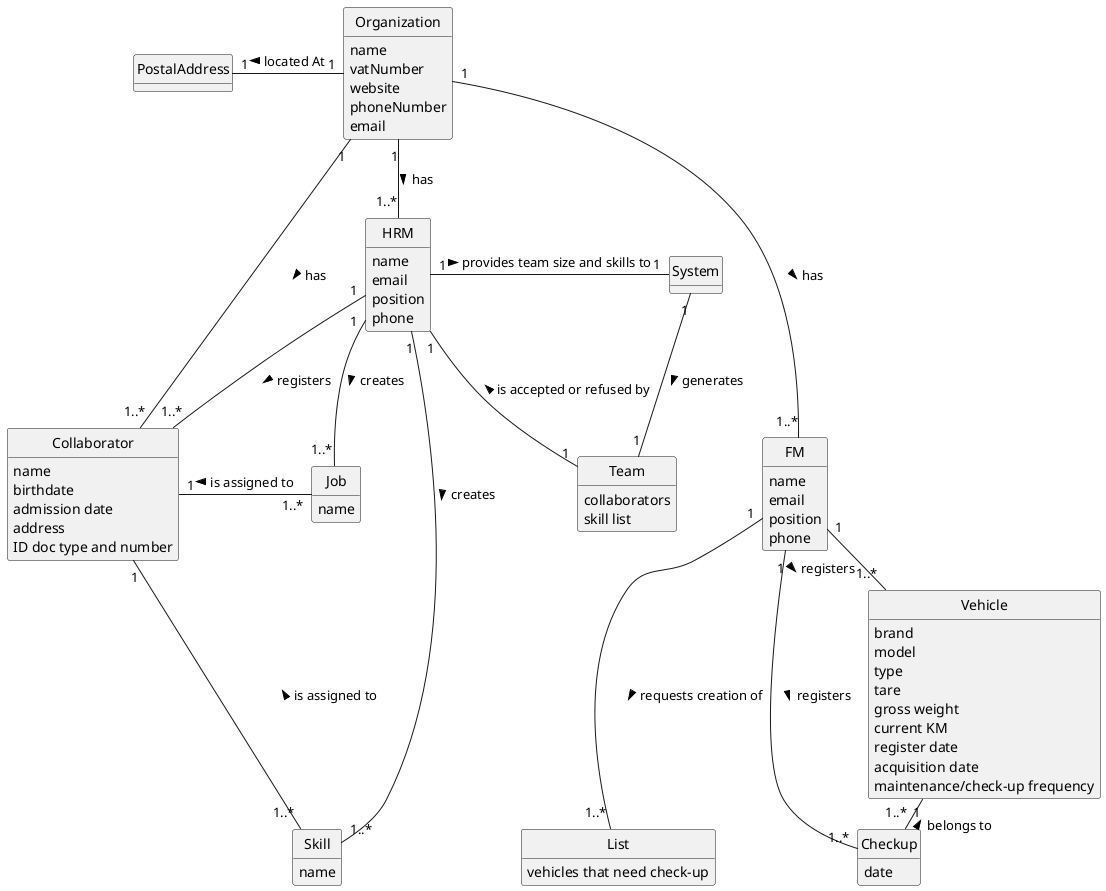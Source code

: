 @startuml
skinparam monochrome true
skinparam packageStyle rectangle
skinparam shadowing false
'skinparam linetype ortho
'left to right direction
skinparam classAttributeIconSize 0
hide circle
hide methods

'title Domain Model

'class Platform {
'  -description
'}

class Organization {
    name
    vatNumber
    website
    phoneNumber
    email
}

class Collaborator {
    name
    birthdate
    admission date
    address
    contact info (mobile and email)
    ID doc type and number
}

class HRM {
    name
    email
    position
    phone
}

class FM {
    name
    email
    position
    phone
}

class Skill{
    name
}

class Job{
    name
}

class System {

}

class Team {
    collaborators
    skill list
}

'class User {
'    name
'    email
'    password
'}

class Vehicle{
    brand
    model
    type
    tare
    gross weight
    current KM
    register date
    acquisition date
    maintenance/check-up frequency
}

class Checkup {
    date
}

class List {
    vehicles that need check-up
}

'Platform "1" -- "*" Organization : has registered >
'Platform "1" -- "*" Category : defines >
Organization "1" -- "1..*" HRM : has >
Organization "1" --- "1..*" FM : has >
Organization "1" --left "1..*" Collaborator: has >
HRM "1" - "1..*" Collaborator: registers >
HRM "1" -- "1..*" Skill: creates >
HRM "1" -- "1..*" Job: creates >
Collaborator "1" -left "1..*" Job: is assigned to <
Collaborator "1" -- "1..*" Skill: is assigned to <
HRM "1" -left "1" System: provides team size and skills to >
System "1" - "1" Team: generates >
HRM "1" -- "1" Team: \nis accepted or refused by <
FM "1" - "1..*" Vehicle : registers >
FM "1" -- "1..*" Checkup : registers >
Vehicle "1" - "1..*" Checkup : belongs to <
FM "1" -- "1..*" List : requests creation of >

Organization "1" -left "1" PostalAddress : located At >

@enduml